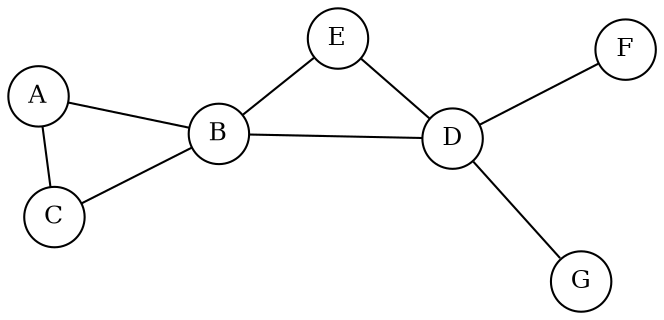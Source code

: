 graph G {
    layout=sfdp
    splines = false;
    overlap = false;
    sep = "+13";
    node [shape=circle, fontsize=12, fixedsize=true, width=.4];
    A -- B
    A -- C
    B -- C
    B -- D
    B -- E
    D -- F
    D -- G
    E -- D
}